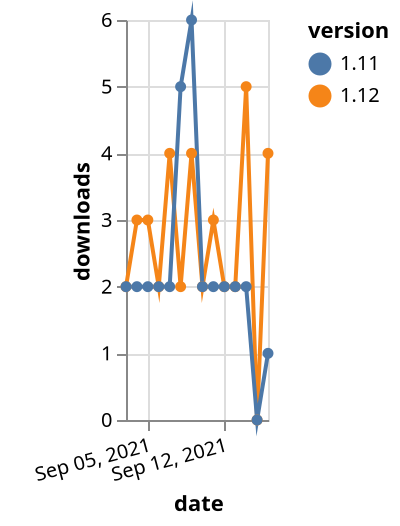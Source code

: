 {"$schema": "https://vega.github.io/schema/vega-lite/v5.json", "description": "A simple bar chart with embedded data.", "data": {"values": [{"date": "2021-09-03", "total": 1994, "delta": 2, "version": "1.12"}, {"date": "2021-09-04", "total": 1997, "delta": 3, "version": "1.12"}, {"date": "2021-09-05", "total": 2000, "delta": 3, "version": "1.12"}, {"date": "2021-09-06", "total": 2002, "delta": 2, "version": "1.12"}, {"date": "2021-09-07", "total": 2006, "delta": 4, "version": "1.12"}, {"date": "2021-09-08", "total": 2008, "delta": 2, "version": "1.12"}, {"date": "2021-09-09", "total": 2012, "delta": 4, "version": "1.12"}, {"date": "2021-09-10", "total": 2014, "delta": 2, "version": "1.12"}, {"date": "2021-09-11", "total": 2017, "delta": 3, "version": "1.12"}, {"date": "2021-09-12", "total": 2019, "delta": 2, "version": "1.12"}, {"date": "2021-09-13", "total": 2021, "delta": 2, "version": "1.12"}, {"date": "2021-09-14", "total": 2026, "delta": 5, "version": "1.12"}, {"date": "2021-09-15", "total": 2026, "delta": 0, "version": "1.12"}, {"date": "2021-09-16", "total": 2030, "delta": 4, "version": "1.12"}, {"date": "2021-09-03", "total": 2724, "delta": 2, "version": "1.11"}, {"date": "2021-09-04", "total": 2726, "delta": 2, "version": "1.11"}, {"date": "2021-09-05", "total": 2728, "delta": 2, "version": "1.11"}, {"date": "2021-09-06", "total": 2730, "delta": 2, "version": "1.11"}, {"date": "2021-09-07", "total": 2732, "delta": 2, "version": "1.11"}, {"date": "2021-09-08", "total": 2737, "delta": 5, "version": "1.11"}, {"date": "2021-09-09", "total": 2743, "delta": 6, "version": "1.11"}, {"date": "2021-09-10", "total": 2745, "delta": 2, "version": "1.11"}, {"date": "2021-09-11", "total": 2747, "delta": 2, "version": "1.11"}, {"date": "2021-09-12", "total": 2749, "delta": 2, "version": "1.11"}, {"date": "2021-09-13", "total": 2751, "delta": 2, "version": "1.11"}, {"date": "2021-09-14", "total": 2753, "delta": 2, "version": "1.11"}, {"date": "2021-09-15", "total": 2753, "delta": 0, "version": "1.11"}, {"date": "2021-09-16", "total": 2754, "delta": 1, "version": "1.11"}]}, "width": "container", "mark": {"type": "line", "point": {"filled": true}}, "encoding": {"x": {"field": "date", "type": "temporal", "timeUnit": "yearmonthdate", "title": "date", "axis": {"labelAngle": -15}}, "y": {"field": "delta", "type": "quantitative", "title": "downloads"}, "color": {"field": "version", "type": "nominal"}, "tooltip": {"field": "delta"}}}